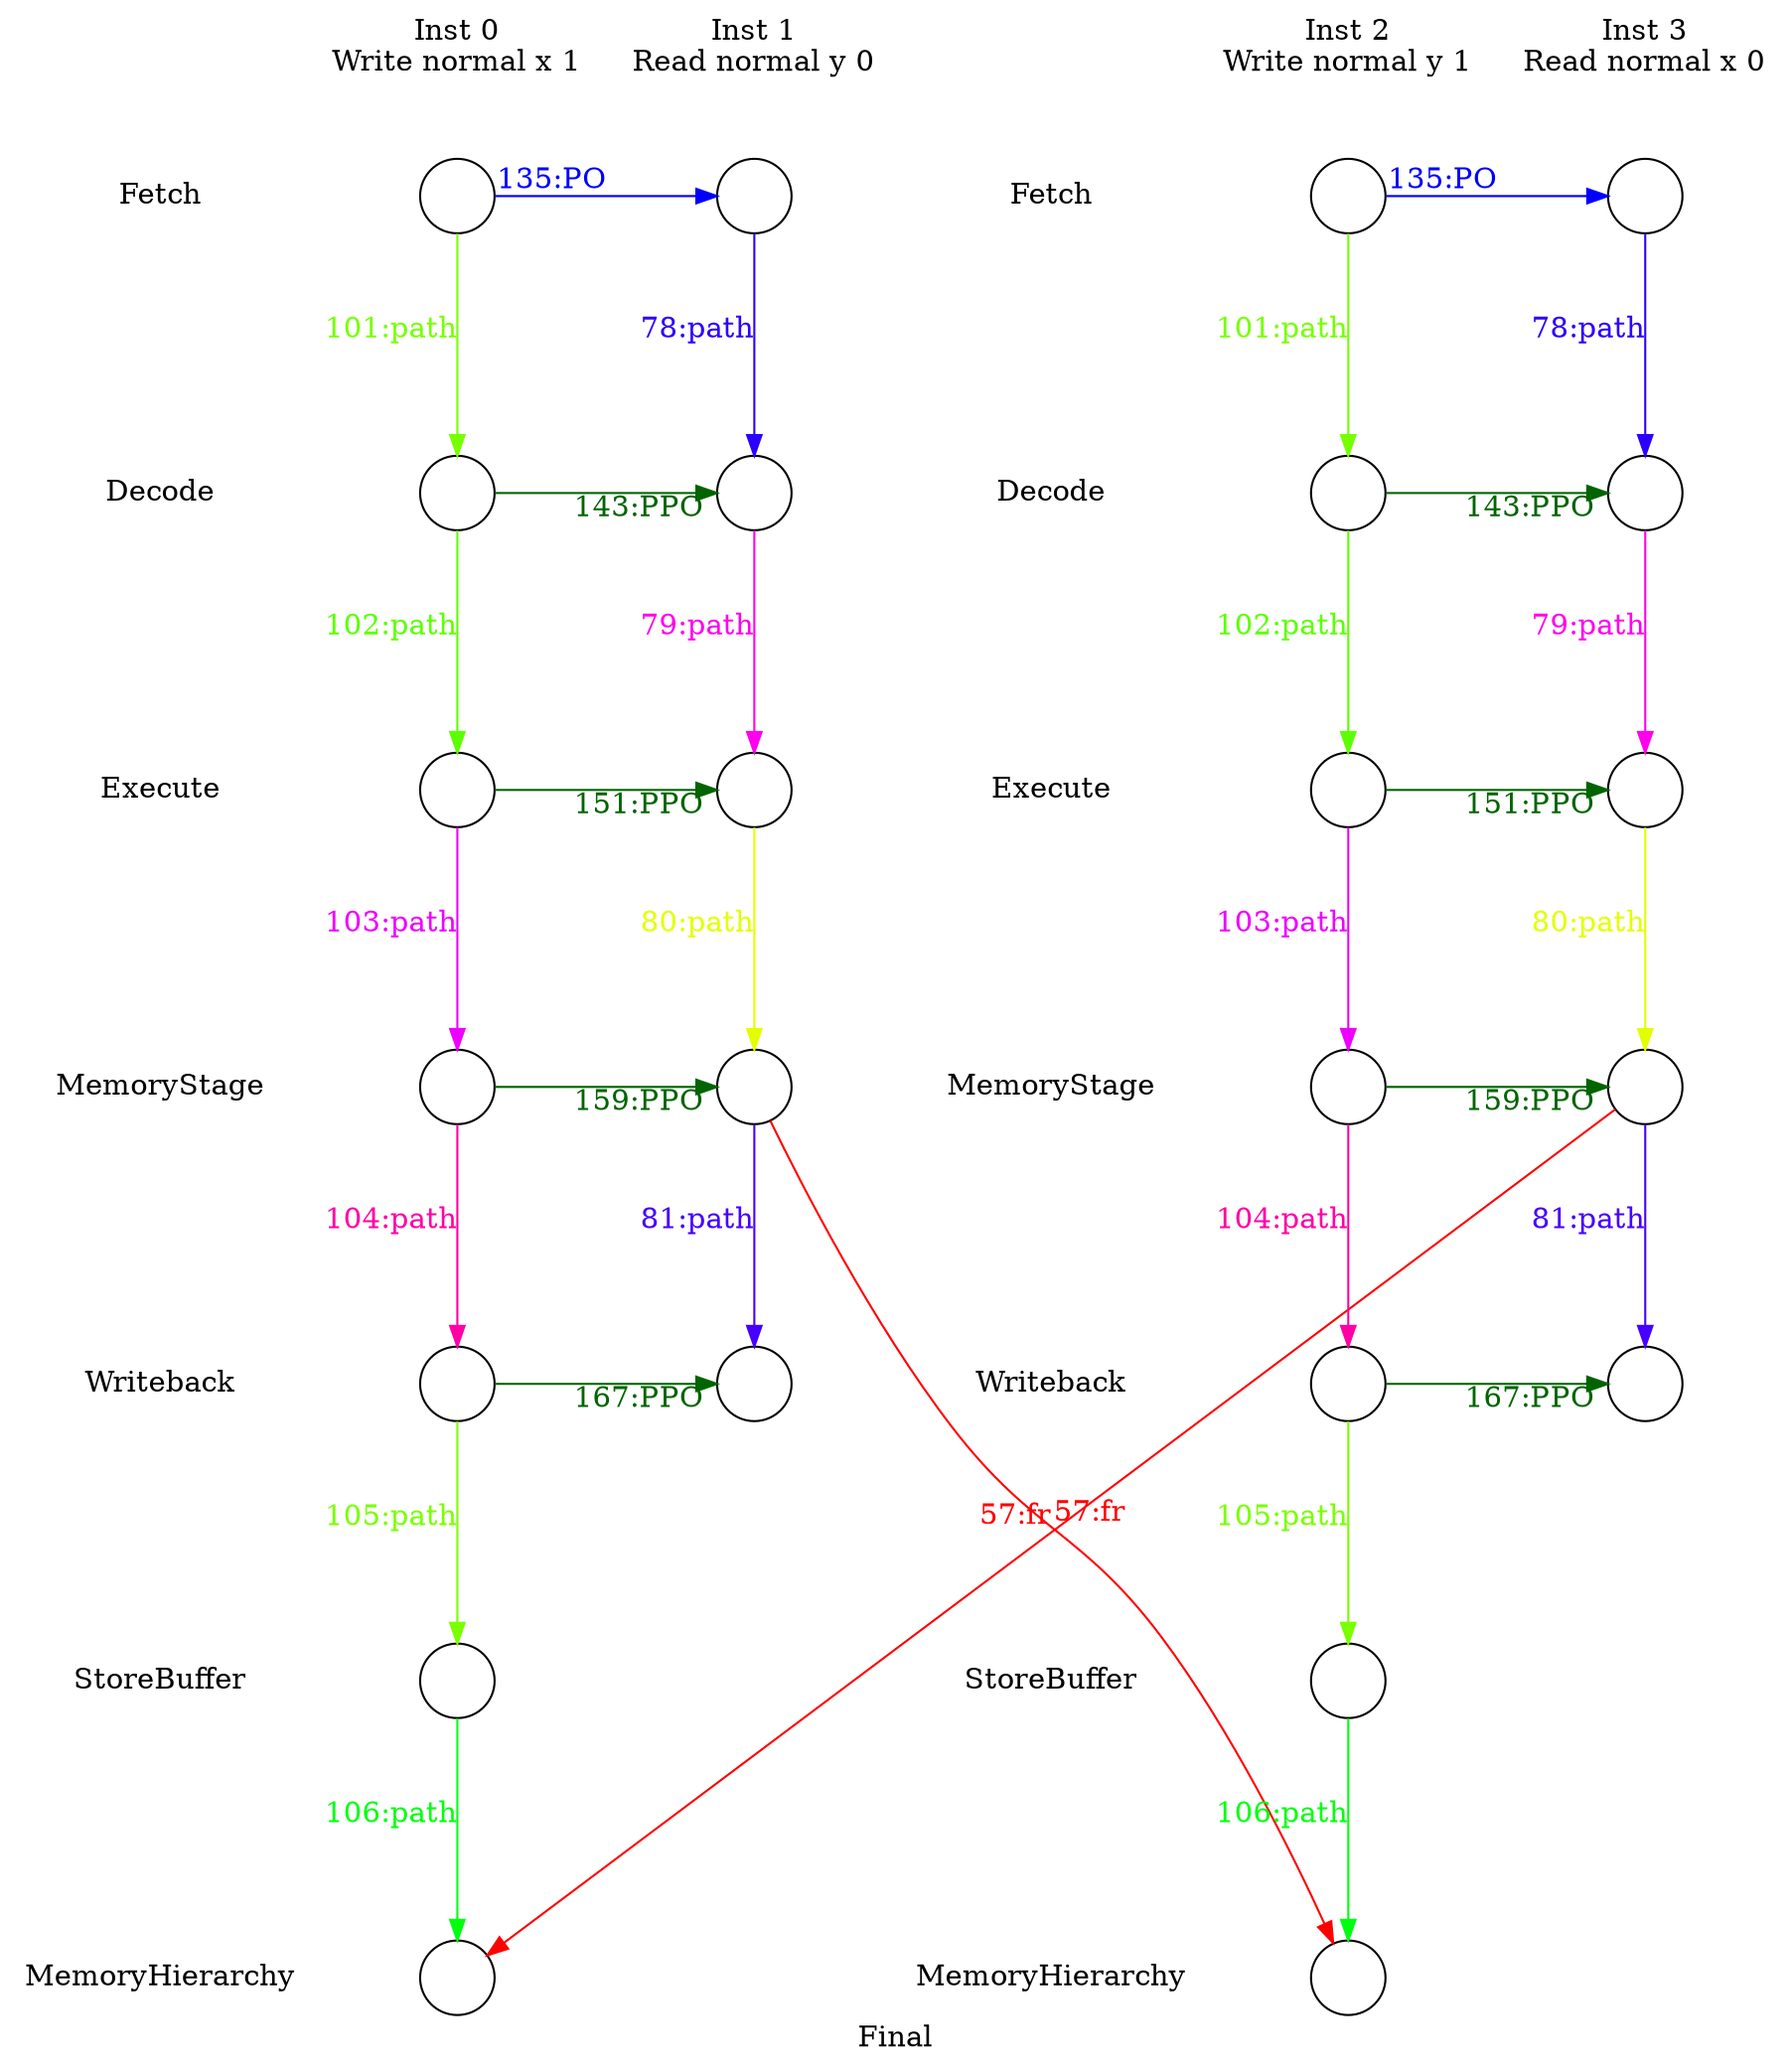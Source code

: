 // Evaluated to Observable
digraph G {
	layout=neato;
	overlap=scale;
	splines=true;
	label="Final";
	n3_1_0_0_Read_normal_x_0_at_1_2 -> n3_1_0_0_Read_normal_x_0_at_1_3 [label="80:path";color="#e2FF00";fontcolor="#e2FF00";];
	n0_0_0_0_Write_normal_x_1_at_0_5 -> n0_0_0_0_Write_normal_x_1_at_0_6 [label="106:path";color="#00FF0f";fontcolor="#00FF0f";];
	n3_1_0_0_Read_normal_x_0_at_1_0 -> n3_1_0_0_Read_normal_x_0_at_1_1 [label="78:path";color="#2c00FF";fontcolor="#2c00FF";];
	n1_0_0_0_Read_normal_y_0_at_0_1 -> n1_0_0_0_Read_normal_y_0_at_0_2 [label="79:path";color="#FF00ec";fontcolor="#FF00ec";];
	n1_0_0_0_Read_normal_y_0_at_0_3 -> n1_0_0_0_Read_normal_y_0_at_0_4 [label="81:path";color="#4500FF";fontcolor="#4500FF";];
	n1_0_0_0_Read_normal_y_0_at_0_3 -> n2_1_0_0_Write_normal_y_1_at_0_6 [label="57:fr";constraint=false;color="red";fontcolor="red";];
	n2_1_0_0_Write_normal_y_1_at_1_4 -> n3_1_0_0_Read_normal_x_0_at_1_4 [label="167:PPO";constraint=false;color="darkgreen";fontcolor="darkgreen";];
	n2_1_0_0_Write_normal_y_1_at_1_4 -> n2_1_0_0_Write_normal_y_1_at_1_5 [label="105:path";color="#79FF00";fontcolor="#79FF00";];
	n2_1_0_0_Write_normal_y_1_at_1_2 -> n3_1_0_0_Read_normal_x_0_at_1_2 [label="151:PPO";constraint=false;color="darkgreen";fontcolor="darkgreen";];
	n2_1_0_0_Write_normal_y_1_at_1_2 -> n2_1_0_0_Write_normal_y_1_at_1_3 [label="103:path";color="#ee00FF";fontcolor="#ee00FF";];
	n2_1_0_0_Write_normal_y_1_at_1_1 -> n3_1_0_0_Read_normal_x_0_at_1_1 [label="143:PPO";constraint=false;color="darkgreen";fontcolor="darkgreen";];
	n2_1_0_0_Write_normal_y_1_at_1_1 -> n2_1_0_0_Write_normal_y_1_at_1_2 [label="102:path";color="#5cFF00";fontcolor="#5cFF00";];
	n2_1_0_0_Write_normal_y_1_at_1_0 -> n3_1_0_0_Read_normal_x_0_at_1_0 [label="135:PO";color="blue";fontcolor="blue";];
	n2_1_0_0_Write_normal_y_1_at_1_0 -> n2_1_0_0_Write_normal_y_1_at_1_1 [label="101:path";color="#76FF00";fontcolor="#76FF00";];
	n0_0_0_0_Write_normal_x_1_at_0_2 -> n0_0_0_0_Write_normal_x_1_at_0_3 [label="103:path";color="#ee00FF";fontcolor="#ee00FF";];
	n0_0_0_0_Write_normal_x_1_at_0_2 -> n1_0_0_0_Read_normal_y_0_at_0_2 [label="151:PPO";constraint=false;color="darkgreen";fontcolor="darkgreen";];
	n0_0_0_0_Write_normal_x_1_at_0_3 -> n0_0_0_0_Write_normal_x_1_at_0_4 [label="104:path";color="#FF00a5";fontcolor="#FF00a5";];
	n0_0_0_0_Write_normal_x_1_at_0_3 -> n1_0_0_0_Read_normal_y_0_at_0_3 [label="159:PPO";constraint=false;color="darkgreen";fontcolor="darkgreen";];
	n2_1_0_0_Write_normal_y_1_at_1_5 -> n2_1_0_0_Write_normal_y_1_at_0_6 [label="106:path";color="#00FF0f";fontcolor="#00FF0f";];
	n1_0_0_0_Read_normal_y_0_at_0_0 -> n1_0_0_0_Read_normal_y_0_at_0_1 [label="78:path";color="#2c00FF";fontcolor="#2c00FF";];
	n0_0_0_0_Write_normal_x_1_at_0_0 -> n0_0_0_0_Write_normal_x_1_at_0_1 [label="101:path";color="#76FF00";fontcolor="#76FF00";];
	n0_0_0_0_Write_normal_x_1_at_0_0 -> n1_0_0_0_Read_normal_y_0_at_0_0 [label="135:PO";color="blue";fontcolor="blue";];
	n2_1_0_0_Write_normal_y_1_at_1_3 -> n3_1_0_0_Read_normal_x_0_at_1_3 [label="159:PPO";constraint=false;color="darkgreen";fontcolor="darkgreen";];
	n2_1_0_0_Write_normal_y_1_at_1_3 -> n2_1_0_0_Write_normal_y_1_at_1_4 [label="104:path";color="#FF00a5";fontcolor="#FF00a5";];
	n0_0_0_0_Write_normal_x_1_at_0_1 -> n0_0_0_0_Write_normal_x_1_at_0_2 [label="102:path";color="#5cFF00";fontcolor="#5cFF00";];
	n0_0_0_0_Write_normal_x_1_at_0_1 -> n1_0_0_0_Read_normal_y_0_at_0_1 [label="143:PPO";constraint=false;color="darkgreen";fontcolor="darkgreen";];
	n1_0_0_0_Read_normal_y_0_at_0_2 -> n1_0_0_0_Read_normal_y_0_at_0_3 [label="80:path";color="#e2FF00";fontcolor="#e2FF00";];
	n0_0_0_0_Write_normal_x_1_at_0_4 -> n0_0_0_0_Write_normal_x_1_at_0_5 [label="105:path";color="#79FF00";fontcolor="#79FF00";];
	n0_0_0_0_Write_normal_x_1_at_0_4 -> n1_0_0_0_Read_normal_y_0_at_0_4 [label="167:PPO";constraint=false;color="darkgreen";fontcolor="darkgreen";];
	n3_1_0_0_Read_normal_x_0_at_1_1 -> n3_1_0_0_Read_normal_x_0_at_1_2 [label="79:path";color="#FF00ec";fontcolor="#FF00ec";];
	n3_1_0_0_Read_normal_x_0_at_1_3 -> n3_1_0_0_Read_normal_x_0_at_1_4 [label="81:path";color="#4500FF";fontcolor="#4500FF";];
	n3_1_0_0_Read_normal_x_0_at_1_3 -> n0_0_0_0_Write_normal_x_1_at_0_6 [label="57:fr";constraint=false;color="red";fontcolor="red";];
	n0_0_0_0_Write_normal_x_1_at_0_1 [shape=circle;label="";pos="1,-1!";];
	n0_0_0_0_Write_normal_x_1_at_0_0 [shape=circle;label="";pos="1,-0!";];
	n1_0_0_0_Read_normal_y_0_at_0_0 [shape=circle;label="";pos="2,-0!";];
	n0_0_0_0_Write_normal_x_1_at_0_4 [shape=circle;label="";pos="1,-4!";];
	n0_0_0_0_Write_normal_x_1_at_0_3 [shape=circle;label="";pos="1,-3!";];
	n0_0_0_0_Write_normal_x_1_at_0_2 [shape=circle;label="";pos="1,-2!";];
	n2_1_0_0_Write_normal_y_1_at_1_0 [shape=circle;label="";pos="4,-0!";];
	n2_1_0_0_Write_normal_y_1_at_1_1 [shape=circle;label="";pos="4,-1!";];
	n2_1_0_0_Write_normal_y_1_at_1_3 [shape=circle;label="";pos="4,-3!";];
	n2_1_0_0_Write_normal_y_1_at_1_2 [shape=circle;label="";pos="4,-2!";];
	n2_1_0_0_Write_normal_y_1_at_1_5 [shape=circle;label="";pos="4,-5!";];
	n3_1_0_0_Read_normal_x_0_at_1_4 [shape=circle;label="";pos="5,-4!";];
	n2_1_0_0_Write_normal_y_1_at_1_4 [shape=circle;label="";pos="4,-4!";];
	n2_1_0_0_Write_normal_y_1_at_0_6 [shape=circle;label="";pos="4,-6!";];
	n1_0_0_0_Read_normal_y_0_at_0_4 [shape=circle;label="";pos="2,-4!";];
	n1_0_0_0_Read_normal_y_0_at_0_3 [shape=circle;label="";pos="2,-3!";];
	n1_0_0_0_Read_normal_y_0_at_0_2 [shape=circle;label="";pos="2,-2!";];
	n1_0_0_0_Read_normal_y_0_at_0_1 [shape=circle;label="";pos="2,-1!";];
	n3_1_0_0_Read_normal_x_0_at_1_1 [shape=circle;label="";pos="5,-1!";];
	n3_1_0_0_Read_normal_x_0_at_1_0 [shape=circle;label="";pos="5,-0!";];
	n0_0_0_0_Write_normal_x_1_at_0_6 [shape=circle;label="";pos="1,-6!";];
	n0_0_0_0_Write_normal_x_1_at_0_5 [shape=circle;label="";pos="1,-5!";];
	n3_1_0_0_Read_normal_x_0_at_1_3 [shape=circle;label="";pos="5,-3!";];
	n3_1_0_0_Read_normal_x_0_at_1_2 [shape=circle;label="";pos="5,-2!";];
	n3_0_label [label="Inst 3\nRead normal x 0\n";pos="5,0.5!";shape=none];
	n2_0_label [label="Inst 2\nWrite normal y 1\n";pos="4,0.5!";shape=none];
	n1_0_label [label="Inst 1\nRead normal y 0\n";pos="2,0.5!";shape=none];
	n0_0_label [label="Inst 0\nWrite normal x 1\n";pos="1,0.5!";shape=none];
	l3_0_label [label="Fetch";pos="3,-0!";shape=none];
	l3_1_label [label="Decode";pos="3,-1!";shape=none];
	l3_2_label [label="Execute";pos="3,-2!";shape=none];
	l3_3_label [label="MemoryStage";pos="3,-3!";shape=none];
	l3_4_label [label="Writeback";pos="3,-4!";shape=none];
	l3_5_label [label="StoreBuffer";pos="3,-5!";shape=none];
	l3_6_label [label="MemoryHierarchy";pos="3,-6!";shape=none];
	l0_0_label [label="Fetch";pos="0,-0!";shape=none];
	l0_1_label [label="Decode";pos="0,-1!";shape=none];
	l0_2_label [label="Execute";pos="0,-2!";shape=none];
	l0_3_label [label="MemoryStage";pos="0,-3!";shape=none];
	l0_4_label [label="Writeback";pos="0,-4!";shape=none];
	l0_5_label [label="StoreBuffer";pos="0,-5!";shape=none];
	l0_6_label [label="MemoryHierarchy";pos="0,-6!";shape=none];
}

